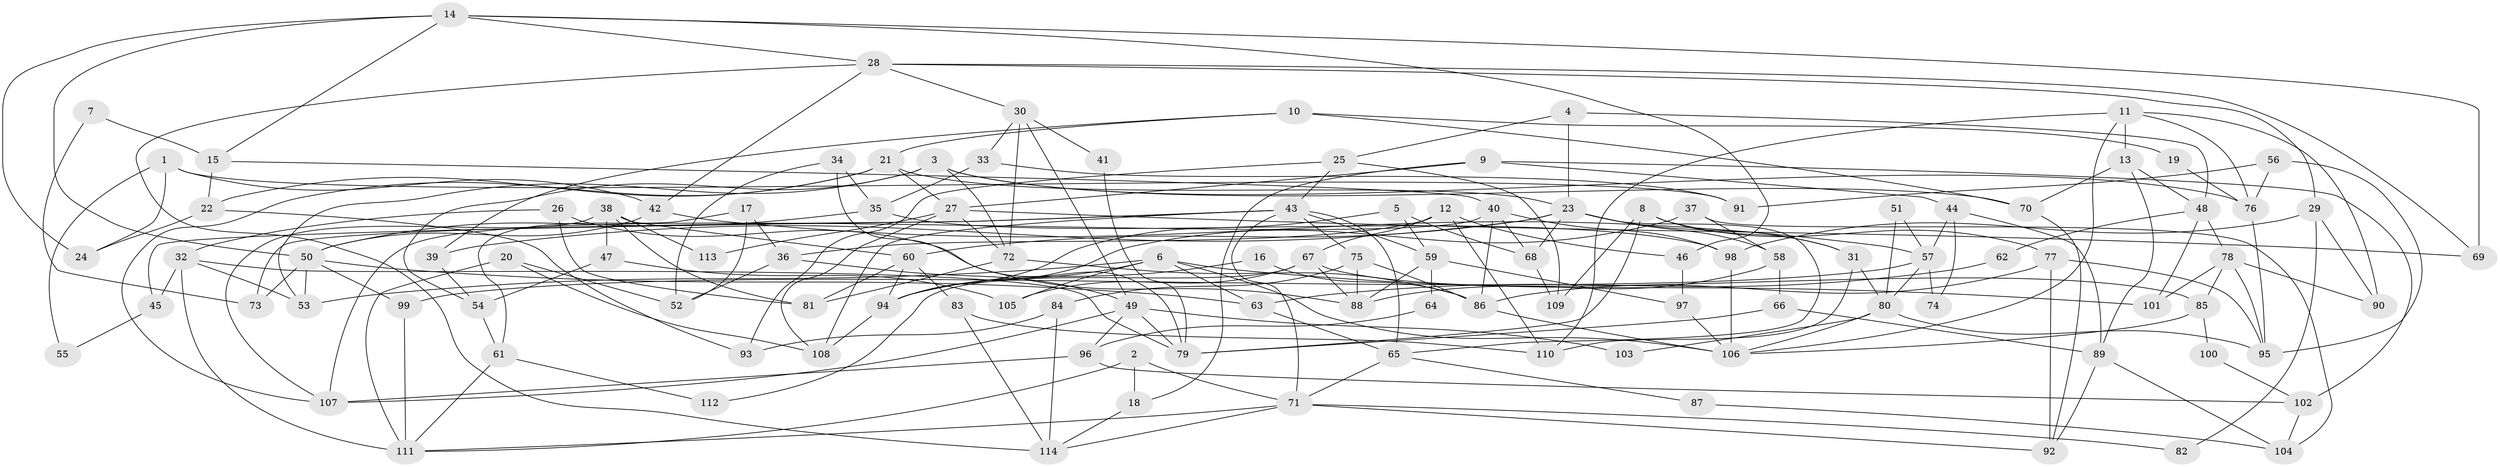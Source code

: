 // Generated by graph-tools (version 1.1) at 2025/50/03/09/25 03:50:09]
// undirected, 114 vertices, 228 edges
graph export_dot {
graph [start="1"]
  node [color=gray90,style=filled];
  1;
  2;
  3;
  4;
  5;
  6;
  7;
  8;
  9;
  10;
  11;
  12;
  13;
  14;
  15;
  16;
  17;
  18;
  19;
  20;
  21;
  22;
  23;
  24;
  25;
  26;
  27;
  28;
  29;
  30;
  31;
  32;
  33;
  34;
  35;
  36;
  37;
  38;
  39;
  40;
  41;
  42;
  43;
  44;
  45;
  46;
  47;
  48;
  49;
  50;
  51;
  52;
  53;
  54;
  55;
  56;
  57;
  58;
  59;
  60;
  61;
  62;
  63;
  64;
  65;
  66;
  67;
  68;
  69;
  70;
  71;
  72;
  73;
  74;
  75;
  76;
  77;
  78;
  79;
  80;
  81;
  82;
  83;
  84;
  85;
  86;
  87;
  88;
  89;
  90;
  91;
  92;
  93;
  94;
  95;
  96;
  97;
  98;
  99;
  100;
  101;
  102;
  103;
  104;
  105;
  106;
  107;
  108;
  109;
  110;
  111;
  112;
  113;
  114;
  1 -- 42;
  1 -- 24;
  1 -- 55;
  1 -- 91;
  2 -- 71;
  2 -- 111;
  2 -- 18;
  3 -- 53;
  3 -- 72;
  3 -- 54;
  3 -- 70;
  3 -- 76;
  4 -- 25;
  4 -- 23;
  4 -- 48;
  5 -- 68;
  5 -- 59;
  5 -- 94;
  6 -- 53;
  6 -- 106;
  6 -- 63;
  6 -- 94;
  6 -- 101;
  6 -- 105;
  7 -- 15;
  7 -- 73;
  8 -- 31;
  8 -- 77;
  8 -- 79;
  8 -- 109;
  9 -- 18;
  9 -- 27;
  9 -- 44;
  9 -- 102;
  10 -- 70;
  10 -- 21;
  10 -- 19;
  10 -- 39;
  11 -- 13;
  11 -- 106;
  11 -- 76;
  11 -- 90;
  11 -- 110;
  12 -- 36;
  12 -- 46;
  12 -- 67;
  12 -- 110;
  13 -- 48;
  13 -- 70;
  13 -- 89;
  14 -- 28;
  14 -- 69;
  14 -- 15;
  14 -- 24;
  14 -- 46;
  14 -- 50;
  15 -- 40;
  15 -- 22;
  16 -- 94;
  16 -- 86;
  17 -- 61;
  17 -- 36;
  17 -- 52;
  18 -- 114;
  19 -- 76;
  20 -- 111;
  20 -- 108;
  20 -- 52;
  21 -- 27;
  21 -- 23;
  21 -- 22;
  21 -- 107;
  22 -- 24;
  22 -- 93;
  23 -- 31;
  23 -- 65;
  23 -- 39;
  23 -- 58;
  23 -- 60;
  23 -- 68;
  25 -- 109;
  25 -- 93;
  25 -- 43;
  26 -- 32;
  26 -- 81;
  26 -- 88;
  27 -- 72;
  27 -- 108;
  27 -- 69;
  27 -- 113;
  28 -- 42;
  28 -- 30;
  28 -- 29;
  28 -- 69;
  28 -- 114;
  29 -- 98;
  29 -- 82;
  29 -- 90;
  30 -- 33;
  30 -- 72;
  30 -- 41;
  30 -- 49;
  31 -- 110;
  31 -- 80;
  32 -- 111;
  32 -- 79;
  32 -- 45;
  32 -- 53;
  33 -- 91;
  33 -- 35;
  34 -- 79;
  34 -- 52;
  34 -- 35;
  35 -- 50;
  35 -- 98;
  36 -- 49;
  36 -- 52;
  37 -- 58;
  37 -- 94;
  37 -- 104;
  38 -- 107;
  38 -- 60;
  38 -- 47;
  38 -- 81;
  38 -- 113;
  39 -- 54;
  40 -- 107;
  40 -- 98;
  40 -- 68;
  40 -- 86;
  41 -- 79;
  42 -- 57;
  42 -- 50;
  43 -- 71;
  43 -- 45;
  43 -- 59;
  43 -- 65;
  43 -- 73;
  43 -- 75;
  43 -- 108;
  44 -- 89;
  44 -- 57;
  44 -- 74;
  45 -- 55;
  46 -- 97;
  47 -- 54;
  47 -- 105;
  48 -- 78;
  48 -- 62;
  48 -- 101;
  49 -- 96;
  49 -- 79;
  49 -- 103;
  49 -- 107;
  50 -- 63;
  50 -- 53;
  50 -- 73;
  50 -- 99;
  51 -- 57;
  51 -- 80;
  54 -- 61;
  56 -- 76;
  56 -- 95;
  56 -- 91;
  57 -- 80;
  57 -- 74;
  57 -- 99;
  58 -- 88;
  58 -- 66;
  59 -- 88;
  59 -- 64;
  59 -- 97;
  60 -- 94;
  60 -- 81;
  60 -- 83;
  61 -- 111;
  61 -- 112;
  62 -- 63;
  63 -- 65;
  64 -- 96;
  65 -- 71;
  65 -- 87;
  66 -- 79;
  66 -- 89;
  67 -- 105;
  67 -- 85;
  67 -- 88;
  67 -- 112;
  68 -- 109;
  70 -- 92;
  71 -- 92;
  71 -- 114;
  71 -- 82;
  71 -- 111;
  72 -- 81;
  72 -- 86;
  75 -- 88;
  75 -- 84;
  75 -- 86;
  76 -- 95;
  77 -- 86;
  77 -- 95;
  77 -- 92;
  78 -- 101;
  78 -- 90;
  78 -- 85;
  78 -- 95;
  80 -- 106;
  80 -- 95;
  80 -- 103;
  83 -- 110;
  83 -- 114;
  84 -- 114;
  84 -- 93;
  85 -- 100;
  85 -- 106;
  86 -- 106;
  87 -- 104;
  89 -- 92;
  89 -- 104;
  94 -- 108;
  96 -- 102;
  96 -- 107;
  97 -- 106;
  98 -- 106;
  99 -- 111;
  100 -- 102;
  102 -- 104;
}
